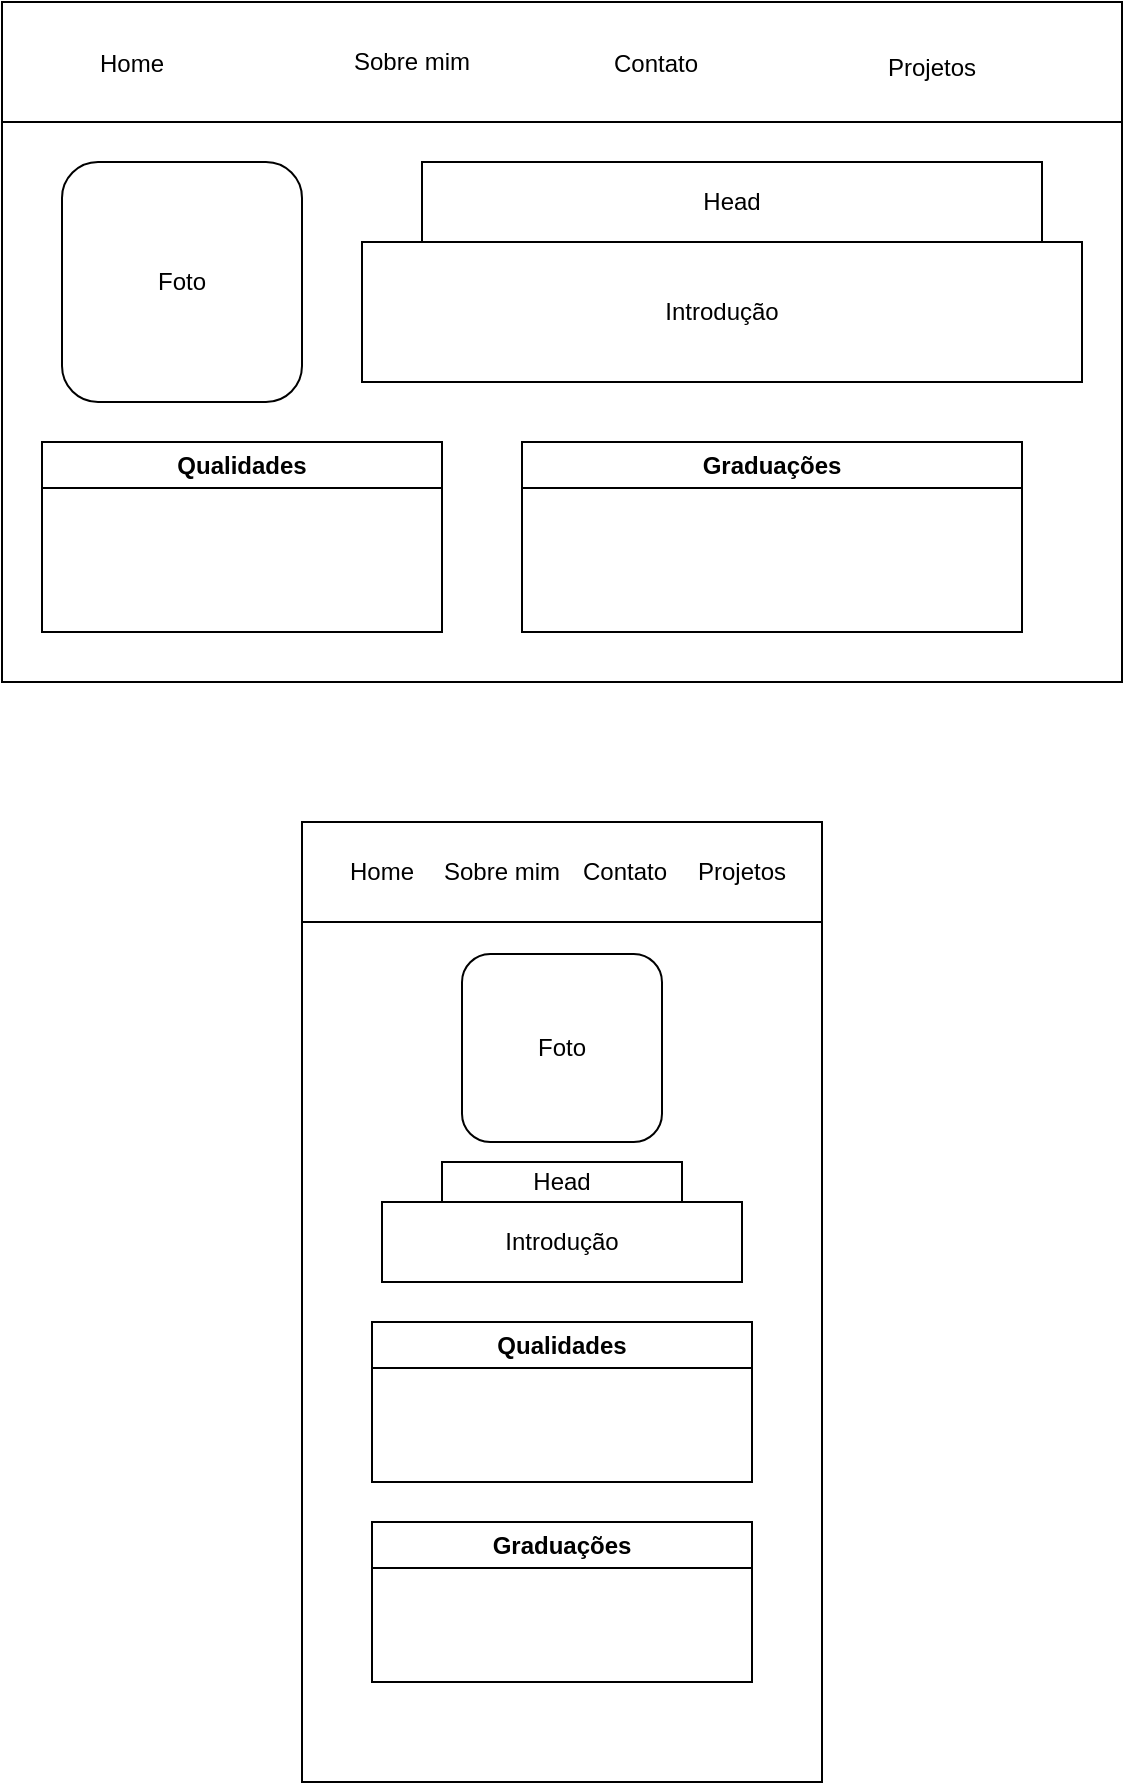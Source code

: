 <mxfile version="22.0.6" type="github">
  <diagram name="Página-1" id="neTgW48e5-D-_6GI0Nl7">
    <mxGraphModel dx="758" dy="1923" grid="1" gridSize="10" guides="1" tooltips="1" connect="1" arrows="1" fold="1" page="1" pageScale="1" pageWidth="827" pageHeight="1169" math="0" shadow="0">
      <root>
        <mxCell id="0" />
        <mxCell id="1" parent="0" />
        <mxCell id="fQ8xjMIkGnDPyshsXZww-1" value="" style="rounded=0;whiteSpace=wrap;html=1;" vertex="1" parent="1">
          <mxGeometry x="160" y="-1120" width="560" height="340" as="geometry" />
        </mxCell>
        <mxCell id="fQ8xjMIkGnDPyshsXZww-2" value="Text" style="text;html=1;strokeColor=none;fillColor=none;align=center;verticalAlign=middle;whiteSpace=wrap;rounded=0;" vertex="1" parent="1">
          <mxGeometry x="170" y="-1105" width="100" height="30" as="geometry" />
        </mxCell>
        <mxCell id="fQ8xjMIkGnDPyshsXZww-7" value="" style="rounded=0;whiteSpace=wrap;html=1;" vertex="1" parent="1">
          <mxGeometry x="160" y="-1120" width="560" height="60" as="geometry" />
        </mxCell>
        <mxCell id="fQ8xjMIkGnDPyshsXZww-8" value="Home" style="text;html=1;strokeColor=none;fillColor=none;align=center;verticalAlign=middle;whiteSpace=wrap;rounded=0;" vertex="1" parent="1">
          <mxGeometry x="170" y="-1107.5" width="110" height="37.5" as="geometry" />
        </mxCell>
        <mxCell id="fQ8xjMIkGnDPyshsXZww-9" value="Sobre mim" style="text;html=1;strokeColor=none;fillColor=none;align=center;verticalAlign=middle;whiteSpace=wrap;rounded=0;" vertex="1" parent="1">
          <mxGeometry x="310" y="-1107.5" width="110" height="35" as="geometry" />
        </mxCell>
        <mxCell id="fQ8xjMIkGnDPyshsXZww-10" value="Contato" style="text;html=1;strokeColor=none;fillColor=none;align=center;verticalAlign=middle;whiteSpace=wrap;rounded=0;" vertex="1" parent="1">
          <mxGeometry x="430" y="-1106.25" width="114" height="35" as="geometry" />
        </mxCell>
        <mxCell id="fQ8xjMIkGnDPyshsXZww-11" value="Projetos" style="text;html=1;strokeColor=none;fillColor=none;align=center;verticalAlign=middle;whiteSpace=wrap;rounded=0;" vertex="1" parent="1">
          <mxGeometry x="570" y="-1105" width="110" height="35" as="geometry" />
        </mxCell>
        <mxCell id="fQ8xjMIkGnDPyshsXZww-15" value="Head" style="rounded=0;whiteSpace=wrap;html=1;" vertex="1" parent="1">
          <mxGeometry x="370" y="-1040" width="310" height="40" as="geometry" />
        </mxCell>
        <mxCell id="fQ8xjMIkGnDPyshsXZww-16" value="Introdução" style="rounded=0;whiteSpace=wrap;html=1;" vertex="1" parent="1">
          <mxGeometry x="340" y="-1000" width="360" height="70" as="geometry" />
        </mxCell>
        <mxCell id="fQ8xjMIkGnDPyshsXZww-18" value="Qualidades" style="swimlane;whiteSpace=wrap;html=1;" vertex="1" parent="1">
          <mxGeometry x="180" y="-900" width="200" height="95" as="geometry" />
        </mxCell>
        <mxCell id="fQ8xjMIkGnDPyshsXZww-19" value="Graduações" style="swimlane;whiteSpace=wrap;html=1;startSize=23;" vertex="1" parent="1">
          <mxGeometry x="420" y="-900" width="250" height="95" as="geometry" />
        </mxCell>
        <mxCell id="fQ8xjMIkGnDPyshsXZww-20" value="" style="rounded=0;whiteSpace=wrap;html=1;" vertex="1" parent="1">
          <mxGeometry x="310" y="-710" width="260" height="480" as="geometry" />
        </mxCell>
        <mxCell id="fQ8xjMIkGnDPyshsXZww-21" value="" style="rounded=0;whiteSpace=wrap;html=1;" vertex="1" parent="1">
          <mxGeometry x="310" y="-710" width="260" height="50" as="geometry" />
        </mxCell>
        <mxCell id="fQ8xjMIkGnDPyshsXZww-22" value="Home" style="text;html=1;strokeColor=none;fillColor=none;align=center;verticalAlign=middle;whiteSpace=wrap;rounded=0;" vertex="1" parent="1">
          <mxGeometry x="310" y="-705" width="80" height="40" as="geometry" />
        </mxCell>
        <mxCell id="fQ8xjMIkGnDPyshsXZww-23" value="Sobre mim" style="text;html=1;strokeColor=none;fillColor=none;align=center;verticalAlign=middle;whiteSpace=wrap;rounded=0;" vertex="1" parent="1">
          <mxGeometry x="370" y="-705" width="80" height="40" as="geometry" />
        </mxCell>
        <mxCell id="fQ8xjMIkGnDPyshsXZww-24" value="Contato" style="text;html=1;strokeColor=none;fillColor=none;align=center;verticalAlign=middle;whiteSpace=wrap;rounded=0;" vertex="1" parent="1">
          <mxGeometry x="430" y="-705" width="83" height="40" as="geometry" />
        </mxCell>
        <mxCell id="fQ8xjMIkGnDPyshsXZww-25" value="Projetos" style="text;html=1;strokeColor=none;fillColor=none;align=center;verticalAlign=middle;whiteSpace=wrap;rounded=0;" vertex="1" parent="1">
          <mxGeometry x="490" y="-705" width="80" height="40" as="geometry" />
        </mxCell>
        <mxCell id="fQ8xjMIkGnDPyshsXZww-26" value="Head" style="rounded=0;whiteSpace=wrap;html=1;" vertex="1" parent="1">
          <mxGeometry x="380" y="-540" width="120" height="20" as="geometry" />
        </mxCell>
        <mxCell id="fQ8xjMIkGnDPyshsXZww-28" value="Foto" style="rounded=1;whiteSpace=wrap;html=1;" vertex="1" parent="1">
          <mxGeometry x="190" y="-1040" width="120" height="120" as="geometry" />
        </mxCell>
        <mxCell id="fQ8xjMIkGnDPyshsXZww-29" value="Foto" style="rounded=1;whiteSpace=wrap;html=1;" vertex="1" parent="1">
          <mxGeometry x="390" y="-644" width="100" height="94" as="geometry" />
        </mxCell>
        <mxCell id="fQ8xjMIkGnDPyshsXZww-31" value="Introdução" style="rounded=0;whiteSpace=wrap;html=1;" vertex="1" parent="1">
          <mxGeometry x="350" y="-520" width="180" height="40" as="geometry" />
        </mxCell>
        <mxCell id="fQ8xjMIkGnDPyshsXZww-33" value="Qualidades" style="swimlane;whiteSpace=wrap;html=1;" vertex="1" parent="1">
          <mxGeometry x="180" y="-900" width="200" height="95" as="geometry" />
        </mxCell>
        <mxCell id="fQ8xjMIkGnDPyshsXZww-35" value="Qualidades" style="swimlane;whiteSpace=wrap;html=1;" vertex="1" parent="1">
          <mxGeometry x="345" y="-460" width="190" height="80" as="geometry" />
        </mxCell>
        <mxCell id="fQ8xjMIkGnDPyshsXZww-36" value="Graduações" style="swimlane;whiteSpace=wrap;html=1;startSize=23;" vertex="1" parent="1">
          <mxGeometry x="345" y="-360" width="190" height="80" as="geometry" />
        </mxCell>
      </root>
    </mxGraphModel>
  </diagram>
</mxfile>
